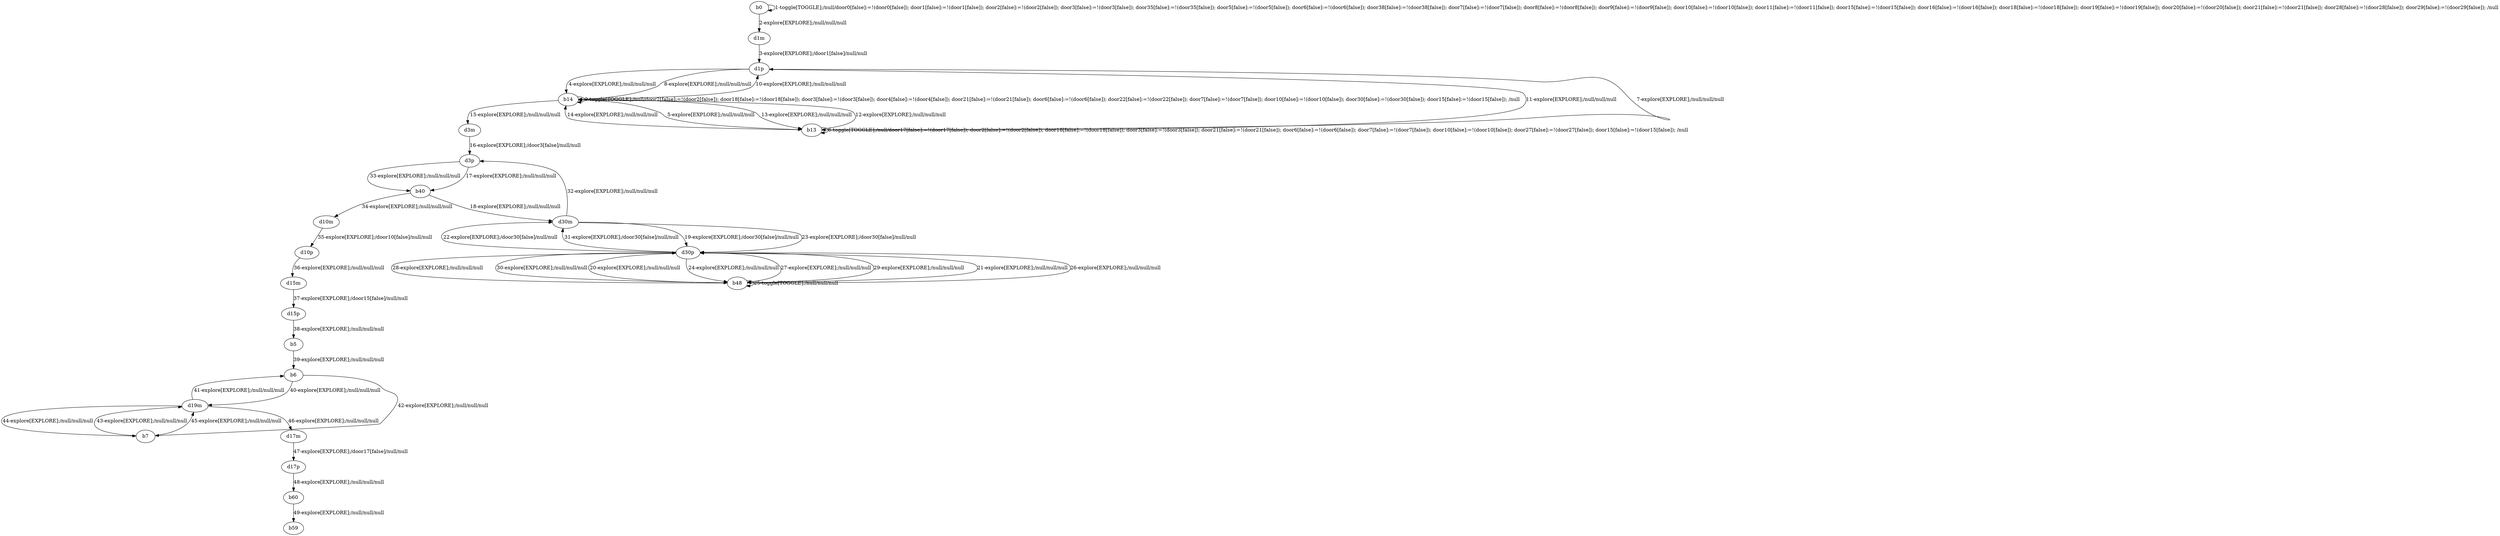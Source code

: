 # Total number of goals covered by this test: 1
# b60 --> b59

digraph g {
"b0" -> "b0" [label = "1-toggle[TOGGLE];/null/door0[false]:=!(door0[false]); door1[false]:=!(door1[false]); door2[false]:=!(door2[false]); door3[false]:=!(door3[false]); door35[false]:=!(door35[false]); door5[false]:=!(door5[false]); door6[false]:=!(door6[false]); door38[false]:=!(door38[false]); door7[false]:=!(door7[false]); door8[false]:=!(door8[false]); door9[false]:=!(door9[false]); door10[false]:=!(door10[false]); door11[false]:=!(door11[false]); door15[false]:=!(door15[false]); door16[false]:=!(door16[false]); door18[false]:=!(door18[false]); door19[false]:=!(door19[false]); door20[false]:=!(door20[false]); door21[false]:=!(door21[false]); door28[false]:=!(door28[false]); door29[false]:=!(door29[false]); /null"];
"b0" -> "d1m" [label = "2-explore[EXPLORE];/null/null/null"];
"d1m" -> "d1p" [label = "3-explore[EXPLORE];/door1[false]/null/null"];
"d1p" -> "b14" [label = "4-explore[EXPLORE];/null/null/null"];
"b14" -> "b13" [label = "5-explore[EXPLORE];/null/null/null"];
"b13" -> "b13" [label = "6-toggle[TOGGLE];/null/door17[false]:=!(door17[false]); door2[false]:=!(door2[false]); door18[false]:=!(door18[false]); door3[false]:=!(door3[false]); door21[false]:=!(door21[false]); door6[false]:=!(door6[false]); door7[false]:=!(door7[false]); door10[false]:=!(door10[false]); door27[false]:=!(door27[false]); door15[false]:=!(door15[false]); /null"];
"b13" -> "d1p" [label = "7-explore[EXPLORE];/null/null/null"];
"d1p" -> "b14" [label = "8-explore[EXPLORE];/null/null/null"];
"b14" -> "b14" [label = "9-toggle[TOGGLE];/null/door2[false]:=!(door2[false]); door18[false]:=!(door18[false]); door3[false]:=!(door3[false]); door4[false]:=!(door4[false]); door21[false]:=!(door21[false]); door6[false]:=!(door6[false]); door22[false]:=!(door22[false]); door7[false]:=!(door7[false]); door10[false]:=!(door10[false]); door30[false]:=!(door30[false]); door15[false]:=!(door15[false]); /null"];
"b14" -> "d1p" [label = "10-explore[EXPLORE];/null/null/null"];
"d1p" -> "b13" [label = "11-explore[EXPLORE];/null/null/null"];
"b13" -> "b14" [label = "12-explore[EXPLORE];/null/null/null"];
"b14" -> "b13" [label = "13-explore[EXPLORE];/null/null/null"];
"b13" -> "b14" [label = "14-explore[EXPLORE];/null/null/null"];
"b14" -> "d3m" [label = "15-explore[EXPLORE];/null/null/null"];
"d3m" -> "d3p" [label = "16-explore[EXPLORE];/door3[false]/null/null"];
"d3p" -> "b40" [label = "17-explore[EXPLORE];/null/null/null"];
"b40" -> "d30m" [label = "18-explore[EXPLORE];/null/null/null"];
"d30m" -> "d30p" [label = "19-explore[EXPLORE];/door30[false]/null/null"];
"d30p" -> "b48" [label = "20-explore[EXPLORE];/null/null/null"];
"b48" -> "d30p" [label = "21-explore[EXPLORE];/null/null/null"];
"d30p" -> "d30m" [label = "22-explore[EXPLORE];/door30[false]/null/null"];
"d30m" -> "d30p" [label = "23-explore[EXPLORE];/door30[false]/null/null"];
"d30p" -> "b48" [label = "24-explore[EXPLORE];/null/null/null"];
"b48" -> "b48" [label = "25-toggle[TOGGLE];/null/null/null"];
"b48" -> "d30p" [label = "26-explore[EXPLORE];/null/null/null"];
"d30p" -> "b48" [label = "27-explore[EXPLORE];/null/null/null"];
"b48" -> "d30p" [label = "28-explore[EXPLORE];/null/null/null"];
"d30p" -> "b48" [label = "29-explore[EXPLORE];/null/null/null"];
"b48" -> "d30p" [label = "30-explore[EXPLORE];/null/null/null"];
"d30p" -> "d30m" [label = "31-explore[EXPLORE];/door30[false]/null/null"];
"d30m" -> "d3p" [label = "32-explore[EXPLORE];/null/null/null"];
"d3p" -> "b40" [label = "33-explore[EXPLORE];/null/null/null"];
"b40" -> "d10m" [label = "34-explore[EXPLORE];/null/null/null"];
"d10m" -> "d10p" [label = "35-explore[EXPLORE];/door10[false]/null/null"];
"d10p" -> "d15m" [label = "36-explore[EXPLORE];/null/null/null"];
"d15m" -> "d15p" [label = "37-explore[EXPLORE];/door15[false]/null/null"];
"d15p" -> "b5" [label = "38-explore[EXPLORE];/null/null/null"];
"b5" -> "b6" [label = "39-explore[EXPLORE];/null/null/null"];
"b6" -> "d19m" [label = "40-explore[EXPLORE];/null/null/null"];
"d19m" -> "b6" [label = "41-explore[EXPLORE];/null/null/null"];
"b6" -> "b7" [label = "42-explore[EXPLORE];/null/null/null"];
"b7" -> "d19m" [label = "43-explore[EXPLORE];/null/null/null"];
"d19m" -> "b7" [label = "44-explore[EXPLORE];/null/null/null"];
"b7" -> "d19m" [label = "45-explore[EXPLORE];/null/null/null"];
"d19m" -> "d17m" [label = "46-explore[EXPLORE];/null/null/null"];
"d17m" -> "d17p" [label = "47-explore[EXPLORE];/door17[false]/null/null"];
"d17p" -> "b60" [label = "48-explore[EXPLORE];/null/null/null"];
"b60" -> "b59" [label = "49-explore[EXPLORE];/null/null/null"];
}